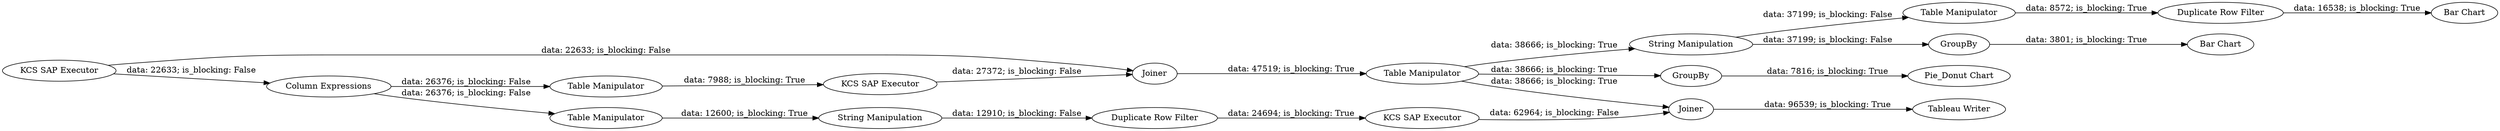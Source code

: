 digraph {
	"-5095154511972936152_29" [label="Bar Chart"]
	"-5095154511972936152_8" [label="KCS SAP Executor"]
	"-5095154511972936152_9" [label=Joiner]
	"-5095154511972936152_35" [label="Pie_Donut Chart"]
	"-5095154511972936152_4" [label="String Manipulation"]
	"-5095154511972936152_6" [label="Column Expressions"]
	"-5095154511972936152_10" [label="Tableau Writer"]
	"-5095154511972936152_31" [label="Duplicate Row Filter"]
	"-5095154511972936152_34" [label=GroupBy]
	"-5095154511972936152_24" [label="String Manipulation"]
	"-5095154511972936152_26" [label="KCS SAP Executor"]
	"-5095154511972936152_36" [label=Joiner]
	"-5095154511972936152_30" [label="Table Manipulator"]
	"-5095154511972936152_32" [label="Bar Chart"]
	"-5095154511972936152_28" [label="Table Manipulator"]
	"-5095154511972936152_27" [label=GroupBy]
	"-5095154511972936152_7" [label="Table Manipulator"]
	"-5095154511972936152_1" [label="KCS SAP Executor"]
	"-5095154511972936152_25" [label="Duplicate Row Filter"]
	"-5095154511972936152_11" [label="Table Manipulator"]
	"-5095154511972936152_4" -> "-5095154511972936152_27" [label="data: 37199; is_blocking: False"]
	"-5095154511972936152_27" -> "-5095154511972936152_29" [label="data: 3801; is_blocking: True"]
	"-5095154511972936152_30" -> "-5095154511972936152_31" [label="data: 8572; is_blocking: True"]
	"-5095154511972936152_25" -> "-5095154511972936152_26" [label="data: 24694; is_blocking: True"]
	"-5095154511972936152_26" -> "-5095154511972936152_36" [label="data: 62964; is_blocking: False"]
	"-5095154511972936152_9" -> "-5095154511972936152_28" [label="data: 47519; is_blocking: True"]
	"-5095154511972936152_24" -> "-5095154511972936152_25" [label="data: 12910; is_blocking: False"]
	"-5095154511972936152_6" -> "-5095154511972936152_11" [label="data: 26376; is_blocking: False"]
	"-5095154511972936152_1" -> "-5095154511972936152_6" [label="data: 22633; is_blocking: False"]
	"-5095154511972936152_28" -> "-5095154511972936152_4" [label="data: 38666; is_blocking: True"]
	"-5095154511972936152_1" -> "-5095154511972936152_9" [label="data: 22633; is_blocking: False"]
	"-5095154511972936152_7" -> "-5095154511972936152_8" [label="data: 7988; is_blocking: True"]
	"-5095154511972936152_4" -> "-5095154511972936152_30" [label="data: 37199; is_blocking: False"]
	"-5095154511972936152_6" -> "-5095154511972936152_7" [label="data: 26376; is_blocking: False"]
	"-5095154511972936152_8" -> "-5095154511972936152_9" [label="data: 27372; is_blocking: False"]
	"-5095154511972936152_11" -> "-5095154511972936152_24" [label="data: 12600; is_blocking: True"]
	"-5095154511972936152_28" -> "-5095154511972936152_34" [label="data: 38666; is_blocking: True"]
	"-5095154511972936152_28" -> "-5095154511972936152_36" [label="data: 38666; is_blocking: True"]
	"-5095154511972936152_31" -> "-5095154511972936152_32" [label="data: 16538; is_blocking: True"]
	"-5095154511972936152_36" -> "-5095154511972936152_10" [label="data: 96539; is_blocking: True"]
	"-5095154511972936152_34" -> "-5095154511972936152_35" [label="data: 7816; is_blocking: True"]
	rankdir=LR
}
